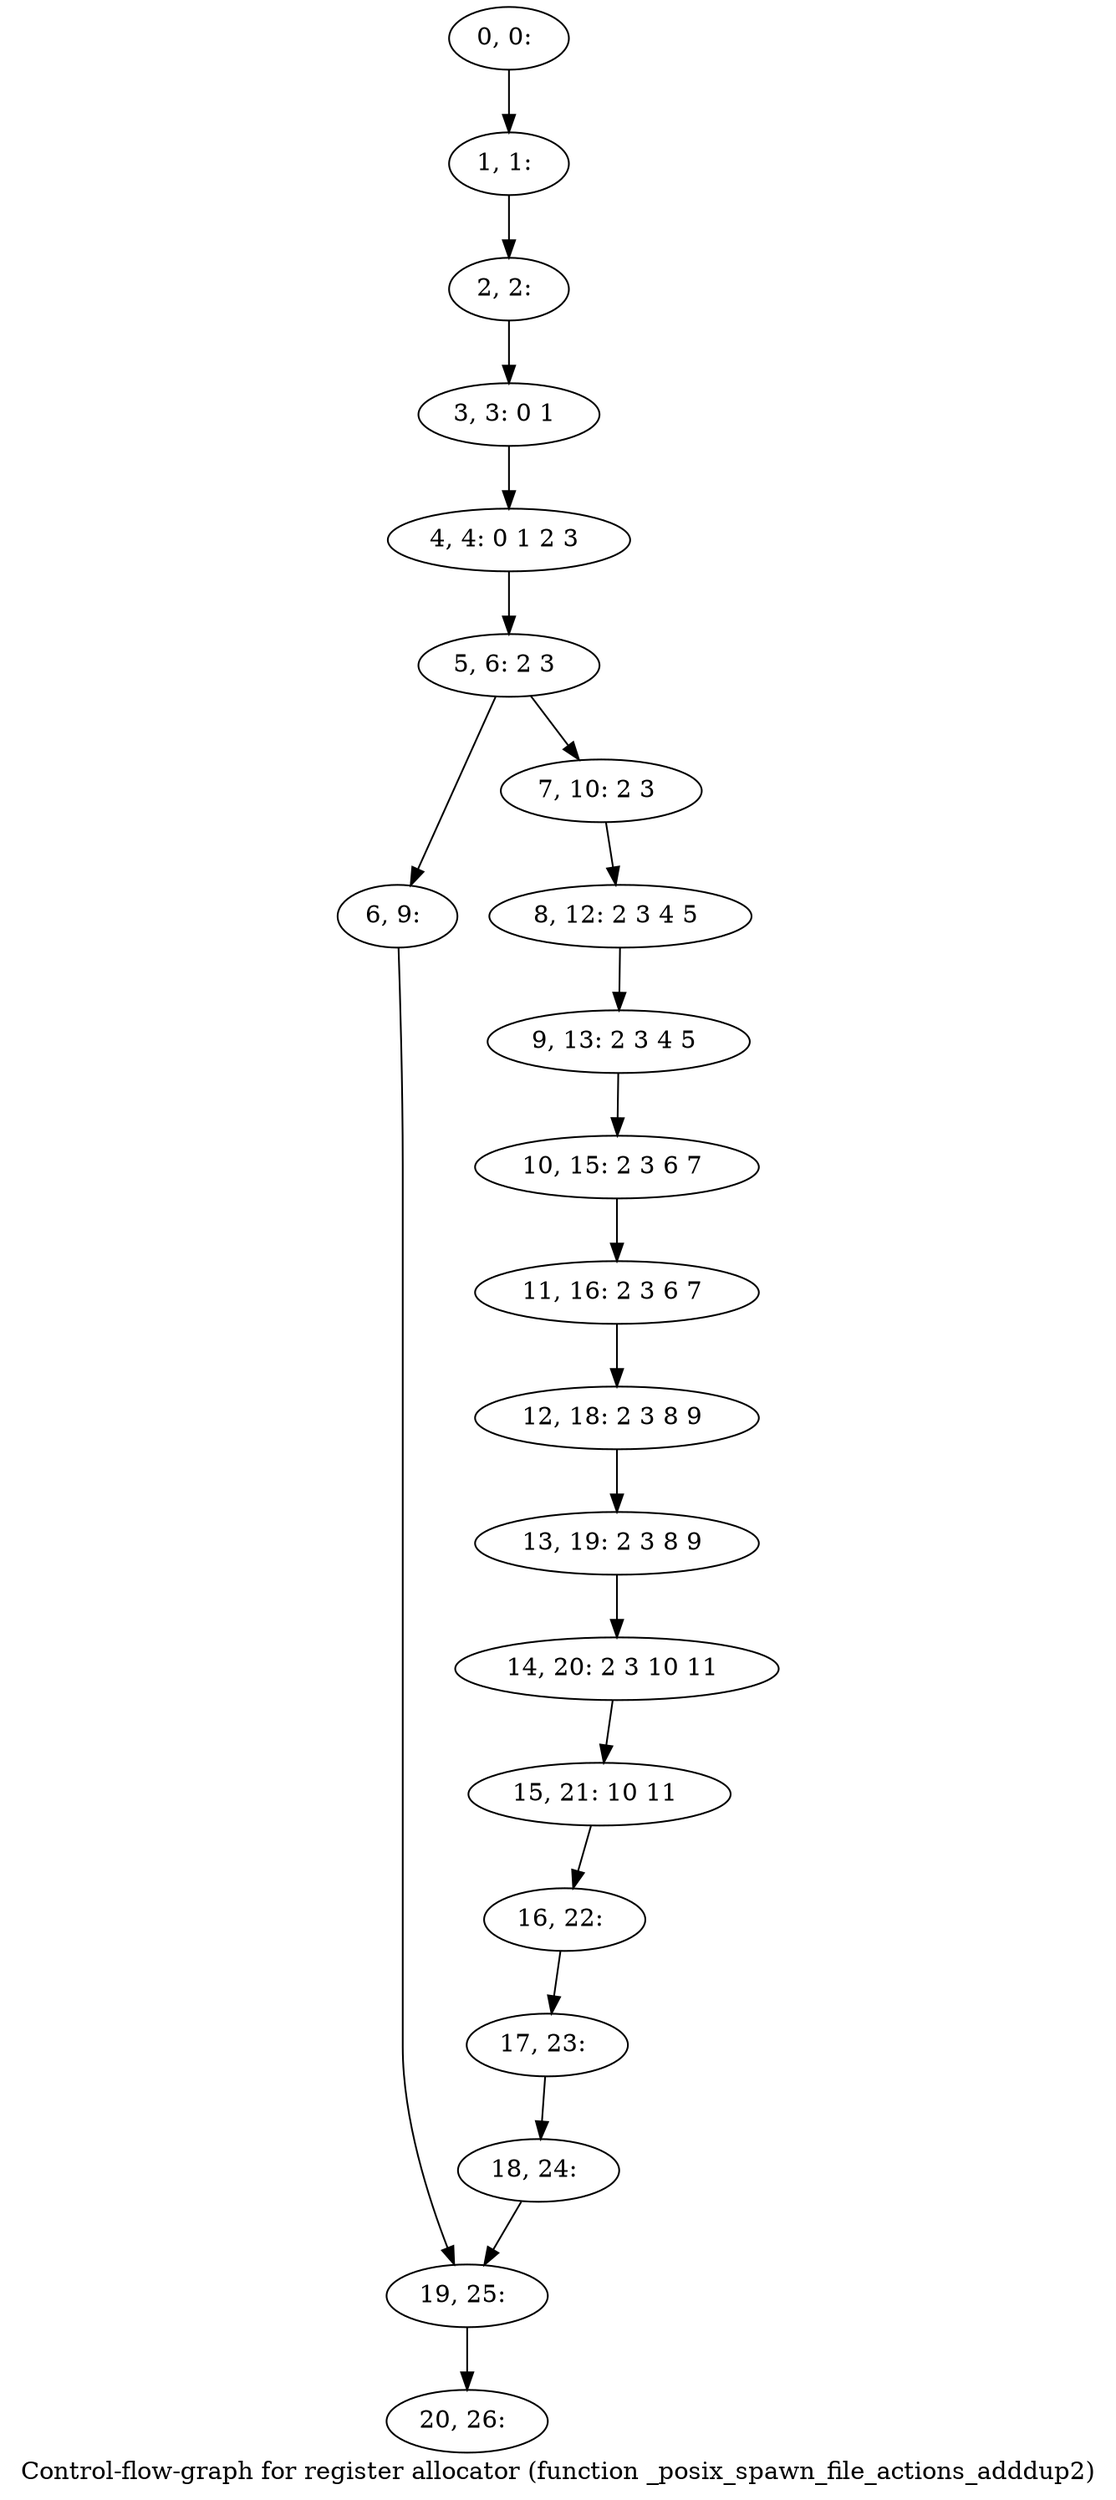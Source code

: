 digraph G {
graph [label="Control-flow-graph for register allocator (function _posix_spawn_file_actions_adddup2)"]
0[label="0, 0: "];
1[label="1, 1: "];
2[label="2, 2: "];
3[label="3, 3: 0 1 "];
4[label="4, 4: 0 1 2 3 "];
5[label="5, 6: 2 3 "];
6[label="6, 9: "];
7[label="7, 10: 2 3 "];
8[label="8, 12: 2 3 4 5 "];
9[label="9, 13: 2 3 4 5 "];
10[label="10, 15: 2 3 6 7 "];
11[label="11, 16: 2 3 6 7 "];
12[label="12, 18: 2 3 8 9 "];
13[label="13, 19: 2 3 8 9 "];
14[label="14, 20: 2 3 10 11 "];
15[label="15, 21: 10 11 "];
16[label="16, 22: "];
17[label="17, 23: "];
18[label="18, 24: "];
19[label="19, 25: "];
20[label="20, 26: "];
0->1 ;
1->2 ;
2->3 ;
3->4 ;
4->5 ;
5->6 ;
5->7 ;
6->19 ;
7->8 ;
8->9 ;
9->10 ;
10->11 ;
11->12 ;
12->13 ;
13->14 ;
14->15 ;
15->16 ;
16->17 ;
17->18 ;
18->19 ;
19->20 ;
}
